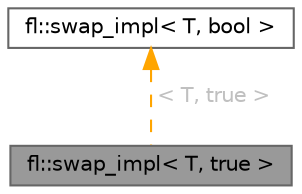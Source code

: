 digraph "fl::swap_impl&lt; T, true &gt;"
{
 // INTERACTIVE_SVG=YES
 // LATEX_PDF_SIZE
  bgcolor="transparent";
  edge [fontname=Helvetica,fontsize=10,labelfontname=Helvetica,labelfontsize=10];
  node [fontname=Helvetica,fontsize=10,shape=box,height=0.2,width=0.4];
  Node1 [id="Node000001",label="fl::swap_impl\< T, true \>",height=0.2,width=0.4,color="gray40", fillcolor="grey60", style="filled", fontcolor="black",tooltip=" "];
  Node2 -> Node1 [id="edge1_Node000001_Node000002",dir="back",color="orange",style="dashed",tooltip=" ",label=" \< T, true \>",fontcolor="grey" ];
  Node2 [id="Node000002",label="fl::swap_impl\< T, bool \>",height=0.2,width=0.4,color="gray40", fillcolor="white", style="filled",URL="$d4/d36/namespacefl.html#de/d17/structfl_1_1swap__impl",tooltip=" "];
}
